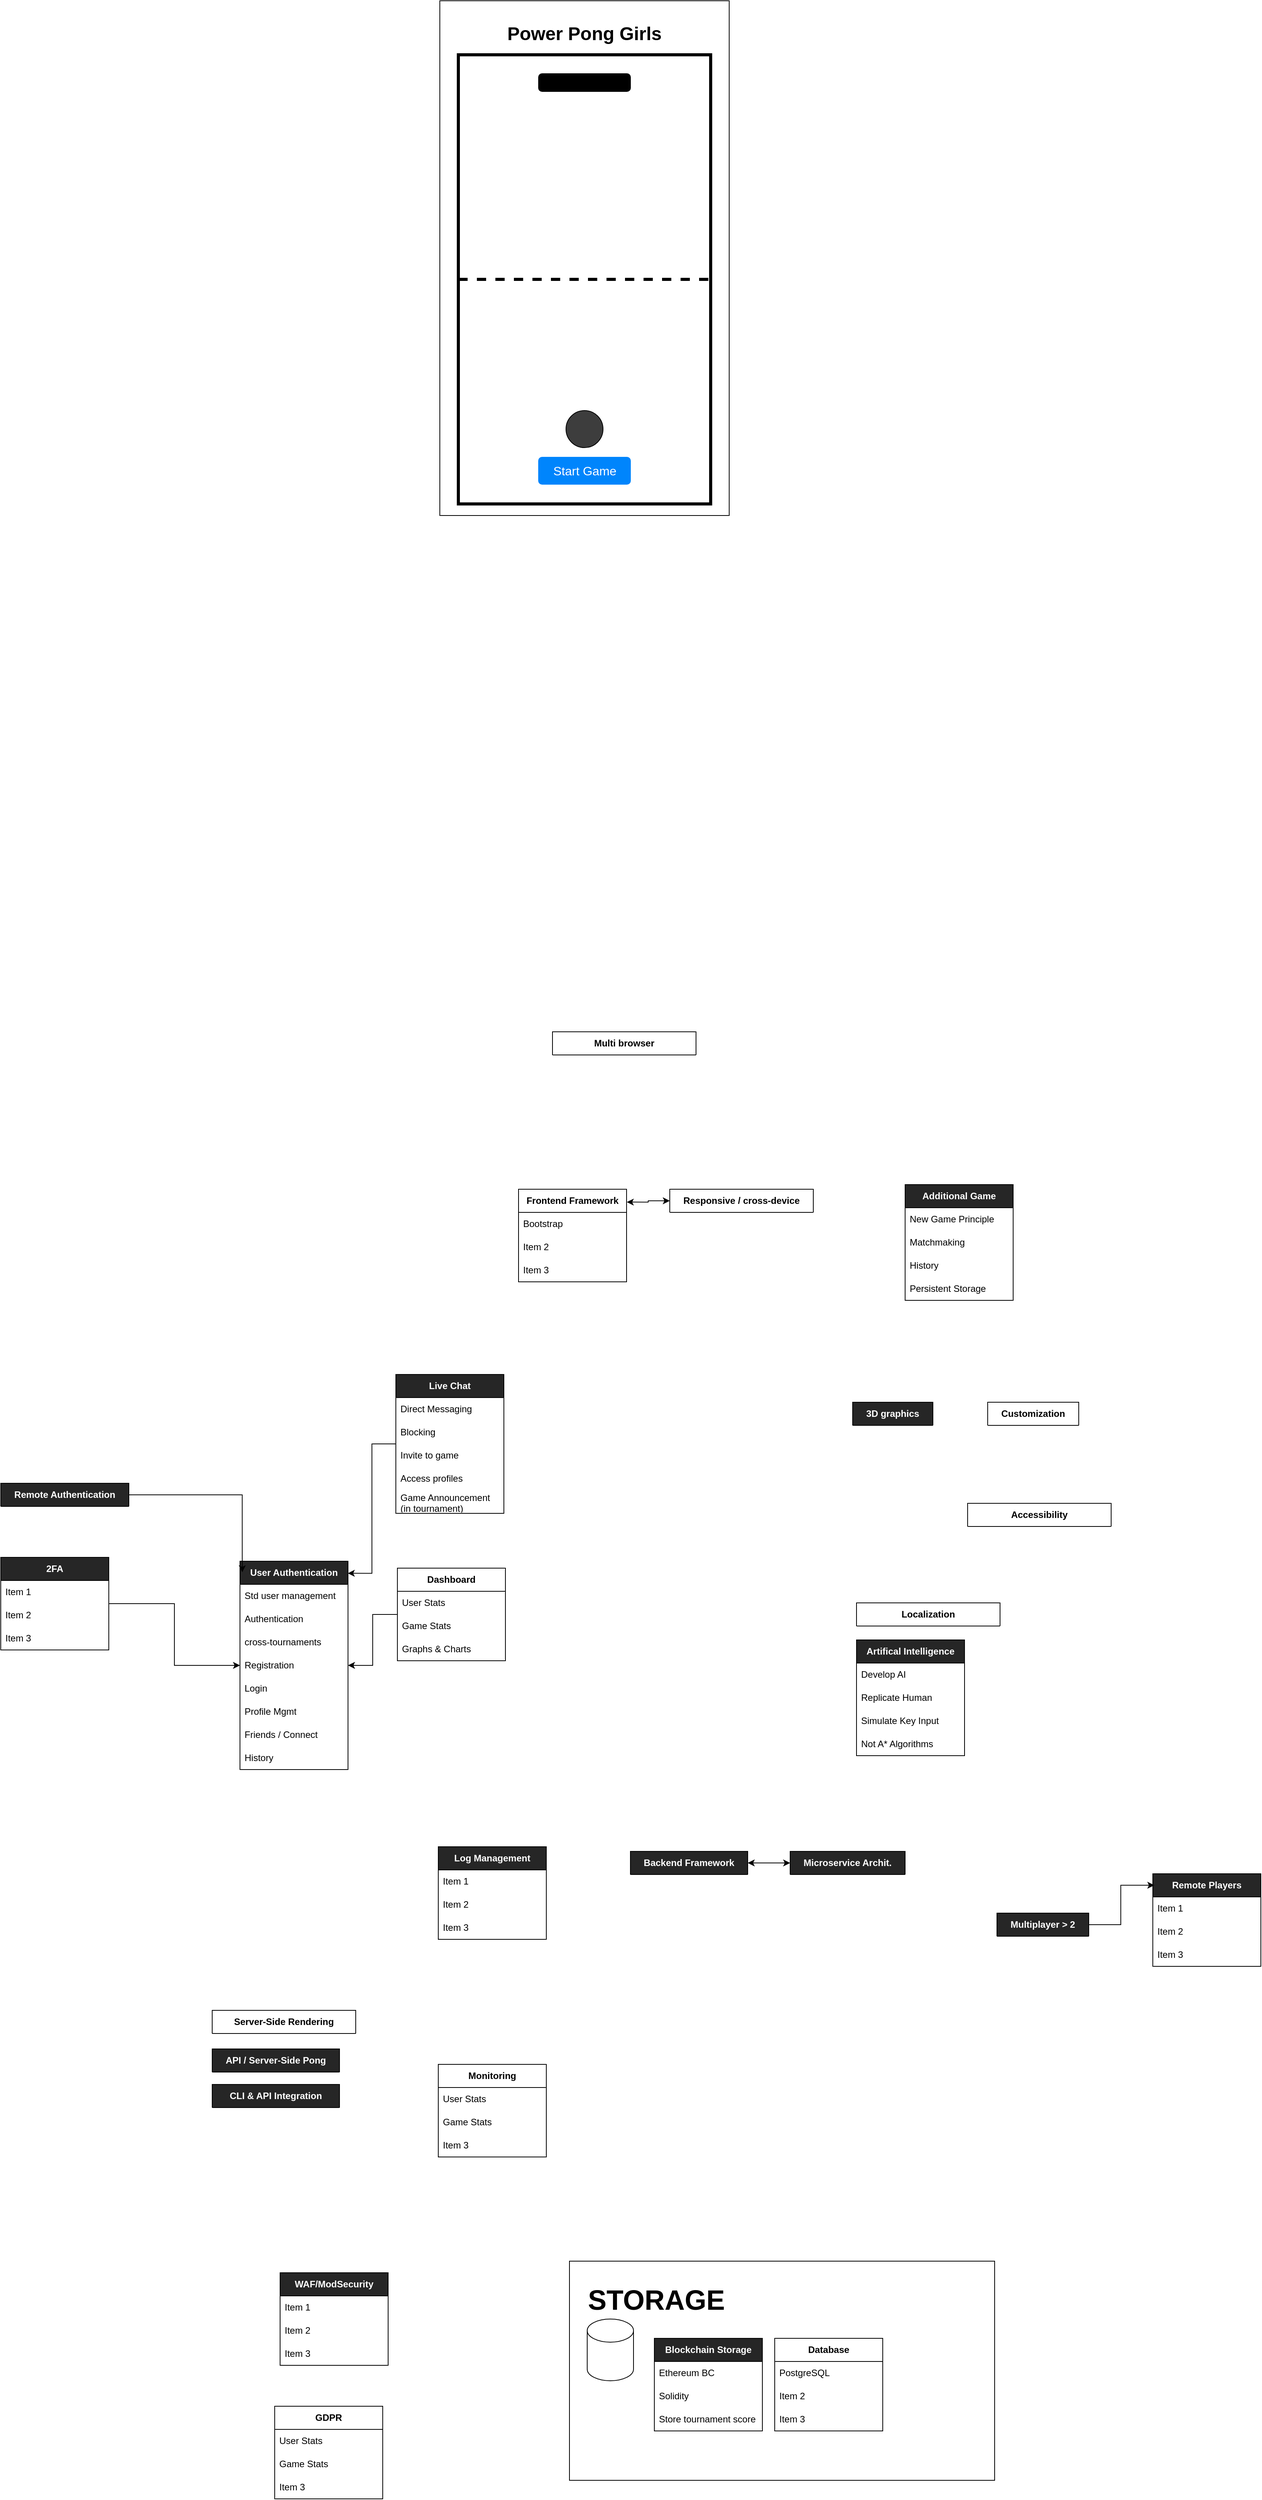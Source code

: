 <mxfile version="24.4.7" type="github">
  <diagram name="Seite-1" id="zLVV_eKc7MSiDJDmLtzi">
    <mxGraphModel dx="1369" dy="1212" grid="0" gridSize="10" guides="1" tooltips="1" connect="1" arrows="1" fold="1" page="1" pageScale="1" pageWidth="100000000" pageHeight="100000000" math="0" shadow="0">
      <root>
        <mxCell id="0" />
        <mxCell id="1" parent="0" />
        <mxCell id="zLm2Q9h4xRQoBPKhVe6s-1" value="STORAGE" style="rounded=0;whiteSpace=wrap;html=1;align=left;fontStyle=1;fontSize=36;verticalAlign=top;spacing=24;" parent="1" vertex="1">
          <mxGeometry x="30038" y="21803" width="551" height="284" as="geometry" />
        </mxCell>
        <mxCell id="_RebnMUbpeD7XwFzTjEb-13" value="" style="group" parent="1" vertex="1" connectable="0">
          <mxGeometry x="29870" y="18874" width="375" height="667" as="geometry" />
        </mxCell>
        <mxCell id="_RebnMUbpeD7XwFzTjEb-12" value="" style="group" parent="_RebnMUbpeD7XwFzTjEb-13" vertex="1" connectable="0">
          <mxGeometry width="375" height="667" as="geometry" />
        </mxCell>
        <mxCell id="_RebnMUbpeD7XwFzTjEb-3" value="" style="rounded=0;whiteSpace=wrap;html=1;aspect=fixed;" parent="_RebnMUbpeD7XwFzTjEb-12" vertex="1">
          <mxGeometry width="375" height="667" as="geometry" />
        </mxCell>
        <mxCell id="_RebnMUbpeD7XwFzTjEb-5" value="&lt;h1 style=&quot;margin-top: 0px;&quot;&gt;Power Pong Girls&lt;/h1&gt;" style="text;html=1;whiteSpace=wrap;overflow=hidden;rounded=0;align=center;spacingTop=24;spacing=0;spacingLeft=24;spacingRight=24;spacingBottom=12;" parent="_RebnMUbpeD7XwFzTjEb-12" vertex="1">
          <mxGeometry width="375" height="70" as="geometry" />
        </mxCell>
        <mxCell id="_RebnMUbpeD7XwFzTjEb-11" value="" style="group" parent="_RebnMUbpeD7XwFzTjEb-13" vertex="1" connectable="0">
          <mxGeometry x="24" y="70" width="327" height="582" as="geometry" />
        </mxCell>
        <mxCell id="_RebnMUbpeD7XwFzTjEb-7" value="" style="rounded=0;whiteSpace=wrap;html=1;strokeWidth=4;glass=0;" parent="_RebnMUbpeD7XwFzTjEb-11" vertex="1">
          <mxGeometry width="327" height="582" as="geometry" />
        </mxCell>
        <mxCell id="_RebnMUbpeD7XwFzTjEb-4" value="Start Game" style="html=1;shadow=0;dashed=0;shape=mxgraph.bootstrap.rrect;rSize=5;strokeColor=none;strokeWidth=1;fillColor=#0085FC;fontColor=#FFFFFF;whiteSpace=wrap;align=center;verticalAlign=middle;spacingLeft=0;fontStyle=0;fontSize=16;spacing=5;" parent="_RebnMUbpeD7XwFzTjEb-11" vertex="1">
          <mxGeometry x="103.5" y="521" width="120" height="36" as="geometry" />
        </mxCell>
        <mxCell id="_RebnMUbpeD7XwFzTjEb-8" value="" style="html=1;shadow=0;dashed=0;shape=mxgraph.bootstrap.rrect;rSize=5;strokeColor=none;strokeWidth=1;fillColor=#000000;fontColor=#FFFFFF;whiteSpace=wrap;align=center;verticalAlign=middle;spacingLeft=0;fontStyle=0;fontSize=16;spacing=5;" parent="_RebnMUbpeD7XwFzTjEb-11" vertex="1">
          <mxGeometry x="103.5" y="24" width="120" height="24" as="geometry" />
        </mxCell>
        <mxCell id="_RebnMUbpeD7XwFzTjEb-9" value="" style="endArrow=none;dashed=1;html=1;rounded=1;exitX=0;exitY=0.5;exitDx=0;exitDy=0;entryX=1;entryY=0.5;entryDx=0;entryDy=0;strokeWidth=4;endSize=6;curved=0;" parent="_RebnMUbpeD7XwFzTjEb-11" source="_RebnMUbpeD7XwFzTjEb-7" target="_RebnMUbpeD7XwFzTjEb-7" edge="1">
          <mxGeometry width="50" height="50" relative="1" as="geometry">
            <mxPoint x="286" y="140" as="sourcePoint" />
            <mxPoint x="336" y="90" as="targetPoint" />
          </mxGeometry>
        </mxCell>
        <mxCell id="_RebnMUbpeD7XwFzTjEb-10" value="" style="ellipse;whiteSpace=wrap;html=1;aspect=fixed;fillColor=#3D3D3D;" parent="_RebnMUbpeD7XwFzTjEb-11" vertex="1">
          <mxGeometry x="139.5" y="461" width="48" height="48" as="geometry" />
        </mxCell>
        <mxCell id="_RebnMUbpeD7XwFzTjEb-157" style="edgeStyle=orthogonalEdgeStyle;rounded=0;orthogonalLoop=1;jettySize=auto;html=1;startArrow=classic;startFill=1;" parent="1" source="_RebnMUbpeD7XwFzTjEb-14" target="_RebnMUbpeD7XwFzTjEb-87" edge="1">
          <mxGeometry relative="1" as="geometry" />
        </mxCell>
        <mxCell id="_RebnMUbpeD7XwFzTjEb-14" value="&lt;b&gt;&lt;font color=&quot;#ffffff&quot;&gt;Backend Framework&lt;/font&gt;&lt;/b&gt;" style="swimlane;fontStyle=0;childLayout=stackLayout;horizontal=1;startSize=30;horizontalStack=0;resizeParent=1;resizeParentMax=0;resizeLast=0;collapsible=1;marginBottom=0;whiteSpace=wrap;html=1;fillColor=#262626;" parent="1" vertex="1" collapsed="1">
          <mxGeometry x="30117" y="21272" width="152" height="30" as="geometry">
            <mxRectangle x="30117" y="21272" width="140" height="120" as="alternateBounds" />
          </mxGeometry>
        </mxCell>
        <mxCell id="_RebnMUbpeD7XwFzTjEb-15" value="Django" style="text;strokeColor=none;fillColor=none;align=left;verticalAlign=middle;spacingLeft=4;spacingRight=4;overflow=hidden;points=[[0,0.5],[1,0.5]];portConstraint=eastwest;rotatable=0;whiteSpace=wrap;html=1;" parent="_RebnMUbpeD7XwFzTjEb-14" vertex="1">
          <mxGeometry y="30" width="140" height="30" as="geometry" />
        </mxCell>
        <mxCell id="_RebnMUbpeD7XwFzTjEb-16" value="Item 2" style="text;strokeColor=none;fillColor=none;align=left;verticalAlign=middle;spacingLeft=4;spacingRight=4;overflow=hidden;points=[[0,0.5],[1,0.5]];portConstraint=eastwest;rotatable=0;whiteSpace=wrap;html=1;" parent="_RebnMUbpeD7XwFzTjEb-14" vertex="1">
          <mxGeometry y="60" width="140" height="30" as="geometry" />
        </mxCell>
        <mxCell id="_RebnMUbpeD7XwFzTjEb-17" value="Item 3" style="text;strokeColor=none;fillColor=none;align=left;verticalAlign=middle;spacingLeft=4;spacingRight=4;overflow=hidden;points=[[0,0.5],[1,0.5]];portConstraint=eastwest;rotatable=0;whiteSpace=wrap;html=1;" parent="_RebnMUbpeD7XwFzTjEb-14" vertex="1">
          <mxGeometry y="90" width="140" height="30" as="geometry" />
        </mxCell>
        <mxCell id="_RebnMUbpeD7XwFzTjEb-18" value="&lt;b&gt;Frontend Framework&lt;/b&gt;" style="swimlane;fontStyle=0;childLayout=stackLayout;horizontal=1;startSize=30;horizontalStack=0;resizeParent=1;resizeParentMax=0;resizeLast=0;collapsible=1;marginBottom=0;whiteSpace=wrap;html=1;" parent="1" vertex="1">
          <mxGeometry x="29972" y="20414" width="140" height="120" as="geometry" />
        </mxCell>
        <mxCell id="_RebnMUbpeD7XwFzTjEb-19" value="Bootstrap" style="text;strokeColor=none;fillColor=none;align=left;verticalAlign=middle;spacingLeft=4;spacingRight=4;overflow=hidden;points=[[0,0.5],[1,0.5]];portConstraint=eastwest;rotatable=0;whiteSpace=wrap;html=1;" parent="_RebnMUbpeD7XwFzTjEb-18" vertex="1">
          <mxGeometry y="30" width="140" height="30" as="geometry" />
        </mxCell>
        <mxCell id="_RebnMUbpeD7XwFzTjEb-20" value="Item 2" style="text;strokeColor=none;fillColor=none;align=left;verticalAlign=middle;spacingLeft=4;spacingRight=4;overflow=hidden;points=[[0,0.5],[1,0.5]];portConstraint=eastwest;rotatable=0;whiteSpace=wrap;html=1;" parent="_RebnMUbpeD7XwFzTjEb-18" vertex="1">
          <mxGeometry y="60" width="140" height="30" as="geometry" />
        </mxCell>
        <mxCell id="_RebnMUbpeD7XwFzTjEb-21" value="Item 3" style="text;strokeColor=none;fillColor=none;align=left;verticalAlign=middle;spacingLeft=4;spacingRight=4;overflow=hidden;points=[[0,0.5],[1,0.5]];portConstraint=eastwest;rotatable=0;whiteSpace=wrap;html=1;" parent="_RebnMUbpeD7XwFzTjEb-18" vertex="1">
          <mxGeometry y="90" width="140" height="30" as="geometry" />
        </mxCell>
        <mxCell id="_RebnMUbpeD7XwFzTjEb-22" value="&lt;b&gt;Database&lt;/b&gt;" style="swimlane;fontStyle=0;childLayout=stackLayout;horizontal=1;startSize=30;horizontalStack=0;resizeParent=1;resizeParentMax=0;resizeLast=0;collapsible=1;marginBottom=0;whiteSpace=wrap;html=1;" parent="1" vertex="1">
          <mxGeometry x="30304" y="21903" width="140" height="120" as="geometry" />
        </mxCell>
        <mxCell id="_RebnMUbpeD7XwFzTjEb-23" value="PostgreSQL" style="text;strokeColor=none;fillColor=none;align=left;verticalAlign=middle;spacingLeft=4;spacingRight=4;overflow=hidden;points=[[0,0.5],[1,0.5]];portConstraint=eastwest;rotatable=0;whiteSpace=wrap;html=1;" parent="_RebnMUbpeD7XwFzTjEb-22" vertex="1">
          <mxGeometry y="30" width="140" height="30" as="geometry" />
        </mxCell>
        <mxCell id="_RebnMUbpeD7XwFzTjEb-24" value="Item 2" style="text;strokeColor=none;fillColor=none;align=left;verticalAlign=middle;spacingLeft=4;spacingRight=4;overflow=hidden;points=[[0,0.5],[1,0.5]];portConstraint=eastwest;rotatable=0;whiteSpace=wrap;html=1;" parent="_RebnMUbpeD7XwFzTjEb-22" vertex="1">
          <mxGeometry y="60" width="140" height="30" as="geometry" />
        </mxCell>
        <mxCell id="_RebnMUbpeD7XwFzTjEb-25" value="Item 3" style="text;strokeColor=none;fillColor=none;align=left;verticalAlign=middle;spacingLeft=4;spacingRight=4;overflow=hidden;points=[[0,0.5],[1,0.5]];portConstraint=eastwest;rotatable=0;whiteSpace=wrap;html=1;" parent="_RebnMUbpeD7XwFzTjEb-22" vertex="1">
          <mxGeometry y="90" width="140" height="30" as="geometry" />
        </mxCell>
        <mxCell id="_RebnMUbpeD7XwFzTjEb-27" value="&lt;b&gt;&lt;font color=&quot;#ffffff&quot;&gt;Blockchain Storage&lt;/font&gt;&lt;/b&gt;" style="swimlane;fontStyle=0;childLayout=stackLayout;horizontal=1;startSize=30;horizontalStack=0;resizeParent=1;resizeParentMax=0;resizeLast=0;collapsible=1;marginBottom=0;whiteSpace=wrap;html=1;fillColor=#262626;" parent="1" vertex="1">
          <mxGeometry x="30148" y="21903" width="140" height="120" as="geometry" />
        </mxCell>
        <mxCell id="_RebnMUbpeD7XwFzTjEb-28" value="Ethereum BC" style="text;strokeColor=none;fillColor=none;align=left;verticalAlign=middle;spacingLeft=4;spacingRight=4;overflow=hidden;points=[[0,0.5],[1,0.5]];portConstraint=eastwest;rotatable=0;whiteSpace=wrap;html=1;" parent="_RebnMUbpeD7XwFzTjEb-27" vertex="1">
          <mxGeometry y="30" width="140" height="30" as="geometry" />
        </mxCell>
        <mxCell id="_RebnMUbpeD7XwFzTjEb-29" value="Solidity" style="text;strokeColor=none;fillColor=none;align=left;verticalAlign=middle;spacingLeft=4;spacingRight=4;overflow=hidden;points=[[0,0.5],[1,0.5]];portConstraint=eastwest;rotatable=0;whiteSpace=wrap;html=1;" parent="_RebnMUbpeD7XwFzTjEb-27" vertex="1">
          <mxGeometry y="60" width="140" height="30" as="geometry" />
        </mxCell>
        <mxCell id="_RebnMUbpeD7XwFzTjEb-30" value="Store tournament score" style="text;strokeColor=none;fillColor=none;align=left;verticalAlign=middle;spacingLeft=4;spacingRight=4;overflow=hidden;points=[[0,0.5],[1,0.5]];portConstraint=eastwest;rotatable=0;whiteSpace=wrap;html=1;" parent="_RebnMUbpeD7XwFzTjEb-27" vertex="1">
          <mxGeometry y="90" width="140" height="30" as="geometry" />
        </mxCell>
        <mxCell id="_RebnMUbpeD7XwFzTjEb-31" value="&lt;font color=&quot;#ffffff&quot;&gt;&lt;b&gt;User Authentication&lt;/b&gt;&lt;/font&gt;" style="swimlane;fontStyle=0;childLayout=stackLayout;horizontal=1;startSize=30;horizontalStack=0;resizeParent=1;resizeParentMax=0;resizeLast=0;collapsible=1;marginBottom=0;whiteSpace=wrap;html=1;fillColor=#262626;" parent="1" vertex="1">
          <mxGeometry x="29611" y="20896" width="140" height="270" as="geometry" />
        </mxCell>
        <mxCell id="_RebnMUbpeD7XwFzTjEb-32" value="Std user management" style="text;strokeColor=none;fillColor=none;align=left;verticalAlign=middle;spacingLeft=4;spacingRight=4;overflow=hidden;points=[[0,0.5],[1,0.5]];portConstraint=eastwest;rotatable=0;whiteSpace=wrap;html=1;" parent="_RebnMUbpeD7XwFzTjEb-31" vertex="1">
          <mxGeometry y="30" width="140" height="30" as="geometry" />
        </mxCell>
        <mxCell id="_RebnMUbpeD7XwFzTjEb-33" value="Authentication" style="text;strokeColor=none;fillColor=none;align=left;verticalAlign=middle;spacingLeft=4;spacingRight=4;overflow=hidden;points=[[0,0.5],[1,0.5]];portConstraint=eastwest;rotatable=0;whiteSpace=wrap;html=1;" parent="_RebnMUbpeD7XwFzTjEb-31" vertex="1">
          <mxGeometry y="60" width="140" height="30" as="geometry" />
        </mxCell>
        <mxCell id="_RebnMUbpeD7XwFzTjEb-34" value="cross-tournaments" style="text;strokeColor=none;fillColor=none;align=left;verticalAlign=middle;spacingLeft=4;spacingRight=4;overflow=hidden;points=[[0,0.5],[1,0.5]];portConstraint=eastwest;rotatable=0;whiteSpace=wrap;html=1;" parent="_RebnMUbpeD7XwFzTjEb-31" vertex="1">
          <mxGeometry y="90" width="140" height="30" as="geometry" />
        </mxCell>
        <mxCell id="_RebnMUbpeD7XwFzTjEb-143" value="Registration" style="text;strokeColor=none;fillColor=none;align=left;verticalAlign=middle;spacingLeft=4;spacingRight=4;overflow=hidden;points=[[0,0.5],[1,0.5]];portConstraint=eastwest;rotatable=0;whiteSpace=wrap;html=1;" parent="_RebnMUbpeD7XwFzTjEb-31" vertex="1">
          <mxGeometry y="120" width="140" height="30" as="geometry" />
        </mxCell>
        <mxCell id="_RebnMUbpeD7XwFzTjEb-144" value="Login" style="text;strokeColor=none;fillColor=none;align=left;verticalAlign=middle;spacingLeft=4;spacingRight=4;overflow=hidden;points=[[0,0.5],[1,0.5]];portConstraint=eastwest;rotatable=0;whiteSpace=wrap;html=1;" parent="_RebnMUbpeD7XwFzTjEb-31" vertex="1">
          <mxGeometry y="150" width="140" height="30" as="geometry" />
        </mxCell>
        <mxCell id="_RebnMUbpeD7XwFzTjEb-145" value="Profile Mgmt" style="text;strokeColor=none;fillColor=none;align=left;verticalAlign=middle;spacingLeft=4;spacingRight=4;overflow=hidden;points=[[0,0.5],[1,0.5]];portConstraint=eastwest;rotatable=0;whiteSpace=wrap;html=1;" parent="_RebnMUbpeD7XwFzTjEb-31" vertex="1">
          <mxGeometry y="180" width="140" height="30" as="geometry" />
        </mxCell>
        <mxCell id="_RebnMUbpeD7XwFzTjEb-146" value="Friends / Connect" style="text;strokeColor=none;fillColor=none;align=left;verticalAlign=middle;spacingLeft=4;spacingRight=4;overflow=hidden;points=[[0,0.5],[1,0.5]];portConstraint=eastwest;rotatable=0;whiteSpace=wrap;html=1;" parent="_RebnMUbpeD7XwFzTjEb-31" vertex="1">
          <mxGeometry y="210" width="140" height="30" as="geometry" />
        </mxCell>
        <mxCell id="_RebnMUbpeD7XwFzTjEb-147" value="History" style="text;strokeColor=none;fillColor=none;align=left;verticalAlign=middle;spacingLeft=4;spacingRight=4;overflow=hidden;points=[[0,0.5],[1,0.5]];portConstraint=eastwest;rotatable=0;whiteSpace=wrap;html=1;" parent="_RebnMUbpeD7XwFzTjEb-31" vertex="1">
          <mxGeometry y="240" width="140" height="30" as="geometry" />
        </mxCell>
        <mxCell id="_RebnMUbpeD7XwFzTjEb-35" value="&lt;font color=&quot;#ffffff&quot;&gt;&lt;b&gt;Remote Authentication&lt;/b&gt;&lt;/font&gt;" style="swimlane;fontStyle=0;childLayout=stackLayout;horizontal=1;startSize=30;horizontalStack=0;resizeParent=1;resizeParentMax=0;resizeLast=0;collapsible=1;marginBottom=0;whiteSpace=wrap;html=1;fillColor=#262626;" parent="1" vertex="1" collapsed="1">
          <mxGeometry x="29301" y="20795" width="166" height="30" as="geometry">
            <mxRectangle x="29869" y="21034" width="140" height="60" as="alternateBounds" />
          </mxGeometry>
        </mxCell>
        <mxCell id="_RebnMUbpeD7XwFzTjEb-36" value="OAuth with 42" style="text;strokeColor=none;fillColor=none;align=left;verticalAlign=middle;spacingLeft=4;spacingRight=4;overflow=hidden;points=[[0,0.5],[1,0.5]];portConstraint=eastwest;rotatable=0;whiteSpace=wrap;html=1;" parent="_RebnMUbpeD7XwFzTjEb-35" vertex="1">
          <mxGeometry y="30" width="140" height="30" as="geometry" />
        </mxCell>
        <mxCell id="_RebnMUbpeD7XwFzTjEb-39" value="&lt;b&gt;&lt;font color=&quot;#ffffff&quot;&gt;Remote Players&lt;/font&gt;&lt;/b&gt;" style="swimlane;fontStyle=0;childLayout=stackLayout;horizontal=1;startSize=30;horizontalStack=0;resizeParent=1;resizeParentMax=0;resizeLast=0;collapsible=1;marginBottom=0;whiteSpace=wrap;html=1;fillColor=#262626;" parent="1" vertex="1">
          <mxGeometry x="30794" y="21301" width="140" height="120" as="geometry">
            <mxRectangle x="30794" y="21301" width="125" height="30" as="alternateBounds" />
          </mxGeometry>
        </mxCell>
        <mxCell id="_RebnMUbpeD7XwFzTjEb-40" value="Item 1" style="text;strokeColor=none;fillColor=none;align=left;verticalAlign=middle;spacingLeft=4;spacingRight=4;overflow=hidden;points=[[0,0.5],[1,0.5]];portConstraint=eastwest;rotatable=0;whiteSpace=wrap;html=1;" parent="_RebnMUbpeD7XwFzTjEb-39" vertex="1">
          <mxGeometry y="30" width="140" height="30" as="geometry" />
        </mxCell>
        <mxCell id="_RebnMUbpeD7XwFzTjEb-41" value="Item 2" style="text;strokeColor=none;fillColor=none;align=left;verticalAlign=middle;spacingLeft=4;spacingRight=4;overflow=hidden;points=[[0,0.5],[1,0.5]];portConstraint=eastwest;rotatable=0;whiteSpace=wrap;html=1;" parent="_RebnMUbpeD7XwFzTjEb-39" vertex="1">
          <mxGeometry y="60" width="140" height="30" as="geometry" />
        </mxCell>
        <mxCell id="_RebnMUbpeD7XwFzTjEb-42" value="Item 3" style="text;strokeColor=none;fillColor=none;align=left;verticalAlign=middle;spacingLeft=4;spacingRight=4;overflow=hidden;points=[[0,0.5],[1,0.5]];portConstraint=eastwest;rotatable=0;whiteSpace=wrap;html=1;" parent="_RebnMUbpeD7XwFzTjEb-39" vertex="1">
          <mxGeometry y="90" width="140" height="30" as="geometry" />
        </mxCell>
        <mxCell id="_RebnMUbpeD7XwFzTjEb-43" value="&lt;b&gt;&lt;font color=&quot;#ffffff&quot;&gt;Multiplayer &amp;gt; 2&lt;/font&gt;&lt;/b&gt;" style="swimlane;fontStyle=0;childLayout=stackLayout;horizontal=1;startSize=30;horizontalStack=0;resizeParent=1;resizeParentMax=0;resizeLast=0;collapsible=1;marginBottom=0;whiteSpace=wrap;html=1;fillColor=#262626;" parent="1" vertex="1" collapsed="1">
          <mxGeometry x="30592" y="21352" width="119" height="30" as="geometry">
            <mxRectangle x="30592" y="21352" width="140" height="120" as="alternateBounds" />
          </mxGeometry>
        </mxCell>
        <mxCell id="_RebnMUbpeD7XwFzTjEb-44" value="Item 1" style="text;strokeColor=none;fillColor=none;align=left;verticalAlign=middle;spacingLeft=4;spacingRight=4;overflow=hidden;points=[[0,0.5],[1,0.5]];portConstraint=eastwest;rotatable=0;whiteSpace=wrap;html=1;" parent="_RebnMUbpeD7XwFzTjEb-43" vertex="1">
          <mxGeometry y="30" width="140" height="30" as="geometry" />
        </mxCell>
        <mxCell id="_RebnMUbpeD7XwFzTjEb-45" value="Item 2" style="text;strokeColor=none;fillColor=none;align=left;verticalAlign=middle;spacingLeft=4;spacingRight=4;overflow=hidden;points=[[0,0.5],[1,0.5]];portConstraint=eastwest;rotatable=0;whiteSpace=wrap;html=1;" parent="_RebnMUbpeD7XwFzTjEb-43" vertex="1">
          <mxGeometry y="60" width="140" height="30" as="geometry" />
        </mxCell>
        <mxCell id="_RebnMUbpeD7XwFzTjEb-46" value="Item 3" style="text;strokeColor=none;fillColor=none;align=left;verticalAlign=middle;spacingLeft=4;spacingRight=4;overflow=hidden;points=[[0,0.5],[1,0.5]];portConstraint=eastwest;rotatable=0;whiteSpace=wrap;html=1;" parent="_RebnMUbpeD7XwFzTjEb-43" vertex="1">
          <mxGeometry y="90" width="140" height="30" as="geometry" />
        </mxCell>
        <mxCell id="_RebnMUbpeD7XwFzTjEb-47" value="&lt;font color=&quot;#ffffff&quot;&gt;&lt;b&gt;Additional Game&lt;/b&gt;&lt;/font&gt;" style="swimlane;fontStyle=0;childLayout=stackLayout;horizontal=1;startSize=30;horizontalStack=0;resizeParent=1;resizeParentMax=0;resizeLast=0;collapsible=1;marginBottom=0;whiteSpace=wrap;html=1;fillColor=#262626;" parent="1" vertex="1">
          <mxGeometry x="30473" y="20408" width="140" height="150" as="geometry" />
        </mxCell>
        <mxCell id="_RebnMUbpeD7XwFzTjEb-48" value="New Game Principle" style="text;strokeColor=none;fillColor=none;align=left;verticalAlign=middle;spacingLeft=4;spacingRight=4;overflow=hidden;points=[[0,0.5],[1,0.5]];portConstraint=eastwest;rotatable=0;whiteSpace=wrap;html=1;" parent="_RebnMUbpeD7XwFzTjEb-47" vertex="1">
          <mxGeometry y="30" width="140" height="30" as="geometry" />
        </mxCell>
        <mxCell id="_RebnMUbpeD7XwFzTjEb-49" value="Matchmaking" style="text;strokeColor=none;fillColor=none;align=left;verticalAlign=middle;spacingLeft=4;spacingRight=4;overflow=hidden;points=[[0,0.5],[1,0.5]];portConstraint=eastwest;rotatable=0;whiteSpace=wrap;html=1;" parent="_RebnMUbpeD7XwFzTjEb-47" vertex="1">
          <mxGeometry y="60" width="140" height="30" as="geometry" />
        </mxCell>
        <mxCell id="_RebnMUbpeD7XwFzTjEb-50" value="History" style="text;strokeColor=none;fillColor=none;align=left;verticalAlign=middle;spacingLeft=4;spacingRight=4;overflow=hidden;points=[[0,0.5],[1,0.5]];portConstraint=eastwest;rotatable=0;whiteSpace=wrap;html=1;" parent="_RebnMUbpeD7XwFzTjEb-47" vertex="1">
          <mxGeometry y="90" width="140" height="30" as="geometry" />
        </mxCell>
        <mxCell id="_RebnMUbpeD7XwFzTjEb-152" value="Persistent Storage" style="text;strokeColor=none;fillColor=none;align=left;verticalAlign=middle;spacingLeft=4;spacingRight=4;overflow=hidden;points=[[0,0.5],[1,0.5]];portConstraint=eastwest;rotatable=0;whiteSpace=wrap;html=1;" parent="_RebnMUbpeD7XwFzTjEb-47" vertex="1">
          <mxGeometry y="120" width="140" height="30" as="geometry" />
        </mxCell>
        <mxCell id="_RebnMUbpeD7XwFzTjEb-51" value="&lt;b&gt;Customization&lt;/b&gt;" style="swimlane;fontStyle=0;childLayout=stackLayout;horizontal=1;startSize=30;horizontalStack=0;resizeParent=1;resizeParentMax=0;resizeLast=0;collapsible=1;marginBottom=0;whiteSpace=wrap;html=1;" parent="1" vertex="1" collapsed="1">
          <mxGeometry x="30580" y="20690" width="118" height="30" as="geometry">
            <mxRectangle x="30405" y="20743" width="140" height="150" as="alternateBounds" />
          </mxGeometry>
        </mxCell>
        <mxCell id="_RebnMUbpeD7XwFzTjEb-52" value="User can choose" style="text;strokeColor=none;fillColor=none;align=left;verticalAlign=middle;spacingLeft=4;spacingRight=4;overflow=hidden;points=[[0,0.5],[1,0.5]];portConstraint=eastwest;rotatable=0;whiteSpace=wrap;html=1;" parent="_RebnMUbpeD7XwFzTjEb-51" vertex="1">
          <mxGeometry y="30" width="140" height="30" as="geometry" />
        </mxCell>
        <mxCell id="_RebnMUbpeD7XwFzTjEb-53" value="Themes / Features" style="text;strokeColor=none;fillColor=none;align=left;verticalAlign=middle;spacingLeft=4;spacingRight=4;overflow=hidden;points=[[0,0.5],[1,0.5]];portConstraint=eastwest;rotatable=0;whiteSpace=wrap;html=1;" parent="_RebnMUbpeD7XwFzTjEb-51" vertex="1">
          <mxGeometry y="60" width="140" height="30" as="geometry" />
        </mxCell>
        <mxCell id="_RebnMUbpeD7XwFzTjEb-54" value="Applicipal on all games" style="text;strokeColor=none;fillColor=none;align=left;verticalAlign=middle;spacingLeft=4;spacingRight=4;overflow=hidden;points=[[0,0.5],[1,0.5]];portConstraint=eastwest;rotatable=0;whiteSpace=wrap;html=1;" parent="_RebnMUbpeD7XwFzTjEb-51" vertex="1">
          <mxGeometry y="90" width="140" height="30" as="geometry" />
        </mxCell>
        <mxCell id="_RebnMUbpeD7XwFzTjEb-153" value="Introduce Menu / Settings" style="text;strokeColor=none;fillColor=none;align=left;verticalAlign=middle;spacingLeft=4;spacingRight=4;overflow=hidden;points=[[0,0.5],[1,0.5]];portConstraint=eastwest;rotatable=0;whiteSpace=wrap;html=1;" parent="_RebnMUbpeD7XwFzTjEb-51" vertex="1">
          <mxGeometry y="120" width="140" height="30" as="geometry" />
        </mxCell>
        <mxCell id="_RebnMUbpeD7XwFzTjEb-55" value="&lt;b&gt;&lt;font color=&quot;#ffffff&quot;&gt;Live Chat&lt;/font&gt;&lt;/b&gt;" style="swimlane;fontStyle=0;childLayout=stackLayout;horizontal=1;startSize=30;horizontalStack=0;resizeParent=1;resizeParentMax=0;resizeLast=0;collapsible=1;marginBottom=0;whiteSpace=wrap;html=1;fillColor=#262626;" parent="1" vertex="1">
          <mxGeometry x="29813" y="20654" width="140" height="180" as="geometry">
            <mxRectangle x="29707" y="20795" width="89" height="30" as="alternateBounds" />
          </mxGeometry>
        </mxCell>
        <mxCell id="_RebnMUbpeD7XwFzTjEb-56" value="Direct Messaging" style="text;strokeColor=none;fillColor=none;align=left;verticalAlign=middle;spacingLeft=4;spacingRight=4;overflow=hidden;points=[[0,0.5],[1,0.5]];portConstraint=eastwest;rotatable=0;whiteSpace=wrap;html=1;" parent="_RebnMUbpeD7XwFzTjEb-55" vertex="1">
          <mxGeometry y="30" width="140" height="30" as="geometry" />
        </mxCell>
        <mxCell id="_RebnMUbpeD7XwFzTjEb-57" value="Blocking" style="text;strokeColor=none;fillColor=none;align=left;verticalAlign=middle;spacingLeft=4;spacingRight=4;overflow=hidden;points=[[0,0.5],[1,0.5]];portConstraint=eastwest;rotatable=0;whiteSpace=wrap;html=1;" parent="_RebnMUbpeD7XwFzTjEb-55" vertex="1">
          <mxGeometry y="60" width="140" height="30" as="geometry" />
        </mxCell>
        <mxCell id="_RebnMUbpeD7XwFzTjEb-58" value="Invite to game" style="text;strokeColor=none;fillColor=none;align=left;verticalAlign=middle;spacingLeft=4;spacingRight=4;overflow=hidden;points=[[0,0.5],[1,0.5]];portConstraint=eastwest;rotatable=0;whiteSpace=wrap;html=1;" parent="_RebnMUbpeD7XwFzTjEb-55" vertex="1">
          <mxGeometry y="90" width="140" height="30" as="geometry" />
        </mxCell>
        <mxCell id="_RebnMUbpeD7XwFzTjEb-160" value="Access profiles" style="text;strokeColor=none;fillColor=none;align=left;verticalAlign=middle;spacingLeft=4;spacingRight=4;overflow=hidden;points=[[0,0.5],[1,0.5]];portConstraint=eastwest;rotatable=0;whiteSpace=wrap;html=1;" parent="_RebnMUbpeD7XwFzTjEb-55" vertex="1">
          <mxGeometry y="120" width="140" height="30" as="geometry" />
        </mxCell>
        <mxCell id="_RebnMUbpeD7XwFzTjEb-161" value="Game Announcement (in tournament)" style="text;strokeColor=none;fillColor=none;align=left;verticalAlign=middle;spacingLeft=4;spacingRight=4;overflow=hidden;points=[[0,0.5],[1,0.5]];portConstraint=eastwest;rotatable=0;whiteSpace=wrap;html=1;" parent="_RebnMUbpeD7XwFzTjEb-55" vertex="1">
          <mxGeometry y="150" width="140" height="30" as="geometry" />
        </mxCell>
        <mxCell id="_RebnMUbpeD7XwFzTjEb-59" value="&lt;b&gt;&lt;font color=&quot;#ffffff&quot;&gt;Artifical Intelligence&lt;/font&gt;&lt;/b&gt;" style="swimlane;fontStyle=0;childLayout=stackLayout;horizontal=1;startSize=30;horizontalStack=0;resizeParent=1;resizeParentMax=0;resizeLast=0;collapsible=1;marginBottom=0;whiteSpace=wrap;html=1;fillColor=#262626;" parent="1" vertex="1">
          <mxGeometry x="30410" y="20998" width="140" height="150" as="geometry" />
        </mxCell>
        <mxCell id="_RebnMUbpeD7XwFzTjEb-60" value="Develop AI" style="text;strokeColor=none;fillColor=none;align=left;verticalAlign=middle;spacingLeft=4;spacingRight=4;overflow=hidden;points=[[0,0.5],[1,0.5]];portConstraint=eastwest;rotatable=0;whiteSpace=wrap;html=1;" parent="_RebnMUbpeD7XwFzTjEb-59" vertex="1">
          <mxGeometry y="30" width="140" height="30" as="geometry" />
        </mxCell>
        <mxCell id="_RebnMUbpeD7XwFzTjEb-61" value="Replicate Human" style="text;strokeColor=none;fillColor=none;align=left;verticalAlign=middle;spacingLeft=4;spacingRight=4;overflow=hidden;points=[[0,0.5],[1,0.5]];portConstraint=eastwest;rotatable=0;whiteSpace=wrap;html=1;" parent="_RebnMUbpeD7XwFzTjEb-59" vertex="1">
          <mxGeometry y="60" width="140" height="30" as="geometry" />
        </mxCell>
        <mxCell id="_RebnMUbpeD7XwFzTjEb-62" value="Simulate Key Input" style="text;strokeColor=none;fillColor=none;align=left;verticalAlign=middle;spacingLeft=4;spacingRight=4;overflow=hidden;points=[[0,0.5],[1,0.5]];portConstraint=eastwest;rotatable=0;whiteSpace=wrap;html=1;" parent="_RebnMUbpeD7XwFzTjEb-59" vertex="1">
          <mxGeometry y="90" width="140" height="30" as="geometry" />
        </mxCell>
        <mxCell id="_RebnMUbpeD7XwFzTjEb-163" value="Not A* Algorithms" style="text;strokeColor=none;fillColor=none;align=left;verticalAlign=middle;spacingLeft=4;spacingRight=4;overflow=hidden;points=[[0,0.5],[1,0.5]];portConstraint=eastwest;rotatable=0;whiteSpace=wrap;html=1;" parent="_RebnMUbpeD7XwFzTjEb-59" vertex="1">
          <mxGeometry y="120" width="140" height="30" as="geometry" />
        </mxCell>
        <mxCell id="GSjYGcbKK9BM40WnQwez-4" style="edgeStyle=orthogonalEdgeStyle;rounded=0;orthogonalLoop=1;jettySize=auto;html=1;" edge="1" parent="1" source="_RebnMUbpeD7XwFzTjEb-63" target="_RebnMUbpeD7XwFzTjEb-31">
          <mxGeometry relative="1" as="geometry" />
        </mxCell>
        <mxCell id="_RebnMUbpeD7XwFzTjEb-63" value="&lt;b&gt;Dashboard&lt;/b&gt;" style="swimlane;fontStyle=0;childLayout=stackLayout;horizontal=1;startSize=30;horizontalStack=0;resizeParent=1;resizeParentMax=0;resizeLast=0;collapsible=1;marginBottom=0;whiteSpace=wrap;html=1;" parent="1" vertex="1">
          <mxGeometry x="29815" y="20905" width="140" height="120" as="geometry" />
        </mxCell>
        <mxCell id="_RebnMUbpeD7XwFzTjEb-64" value="User Stats" style="text;strokeColor=none;fillColor=none;align=left;verticalAlign=middle;spacingLeft=4;spacingRight=4;overflow=hidden;points=[[0,0.5],[1,0.5]];portConstraint=eastwest;rotatable=0;whiteSpace=wrap;html=1;" parent="_RebnMUbpeD7XwFzTjEb-63" vertex="1">
          <mxGeometry y="30" width="140" height="30" as="geometry" />
        </mxCell>
        <mxCell id="_RebnMUbpeD7XwFzTjEb-65" value="Game Stats" style="text;strokeColor=none;fillColor=none;align=left;verticalAlign=middle;spacingLeft=4;spacingRight=4;overflow=hidden;points=[[0,0.5],[1,0.5]];portConstraint=eastwest;rotatable=0;whiteSpace=wrap;html=1;" parent="_RebnMUbpeD7XwFzTjEb-63" vertex="1">
          <mxGeometry y="60" width="140" height="30" as="geometry" />
        </mxCell>
        <mxCell id="_RebnMUbpeD7XwFzTjEb-66" value="Graphs &amp;amp; Charts" style="text;strokeColor=none;fillColor=none;align=left;verticalAlign=middle;spacingLeft=4;spacingRight=4;overflow=hidden;points=[[0,0.5],[1,0.5]];portConstraint=eastwest;rotatable=0;whiteSpace=wrap;html=1;" parent="_RebnMUbpeD7XwFzTjEb-63" vertex="1">
          <mxGeometry y="90" width="140" height="30" as="geometry" />
        </mxCell>
        <mxCell id="_RebnMUbpeD7XwFzTjEb-67" value="&lt;b&gt;&lt;font color=&quot;#ffffff&quot;&gt;WAF/ModSecurity&lt;/font&gt;&lt;/b&gt;" style="swimlane;fontStyle=0;childLayout=stackLayout;horizontal=1;startSize=30;horizontalStack=0;resizeParent=1;resizeParentMax=0;resizeLast=0;collapsible=1;marginBottom=0;whiteSpace=wrap;html=1;fillColor=#262626;" parent="1" vertex="1">
          <mxGeometry x="29663" y="21818" width="140" height="120" as="geometry" />
        </mxCell>
        <mxCell id="_RebnMUbpeD7XwFzTjEb-68" value="Item 1" style="text;strokeColor=none;fillColor=none;align=left;verticalAlign=middle;spacingLeft=4;spacingRight=4;overflow=hidden;points=[[0,0.5],[1,0.5]];portConstraint=eastwest;rotatable=0;whiteSpace=wrap;html=1;" parent="_RebnMUbpeD7XwFzTjEb-67" vertex="1">
          <mxGeometry y="30" width="140" height="30" as="geometry" />
        </mxCell>
        <mxCell id="_RebnMUbpeD7XwFzTjEb-69" value="Item 2" style="text;strokeColor=none;fillColor=none;align=left;verticalAlign=middle;spacingLeft=4;spacingRight=4;overflow=hidden;points=[[0,0.5],[1,0.5]];portConstraint=eastwest;rotatable=0;whiteSpace=wrap;html=1;" parent="_RebnMUbpeD7XwFzTjEb-67" vertex="1">
          <mxGeometry y="60" width="140" height="30" as="geometry" />
        </mxCell>
        <mxCell id="_RebnMUbpeD7XwFzTjEb-70" value="Item 3" style="text;strokeColor=none;fillColor=none;align=left;verticalAlign=middle;spacingLeft=4;spacingRight=4;overflow=hidden;points=[[0,0.5],[1,0.5]];portConstraint=eastwest;rotatable=0;whiteSpace=wrap;html=1;" parent="_RebnMUbpeD7XwFzTjEb-67" vertex="1">
          <mxGeometry y="90" width="140" height="30" as="geometry" />
        </mxCell>
        <mxCell id="_RebnMUbpeD7XwFzTjEb-71" value="&lt;b&gt;GDPR&lt;/b&gt;" style="swimlane;fontStyle=0;childLayout=stackLayout;horizontal=1;startSize=30;horizontalStack=0;resizeParent=1;resizeParentMax=0;resizeLast=0;collapsible=1;marginBottom=0;whiteSpace=wrap;html=1;" parent="1" vertex="1">
          <mxGeometry x="29656" y="21991" width="140" height="120" as="geometry" />
        </mxCell>
        <mxCell id="_RebnMUbpeD7XwFzTjEb-72" value="User Stats" style="text;strokeColor=none;fillColor=none;align=left;verticalAlign=middle;spacingLeft=4;spacingRight=4;overflow=hidden;points=[[0,0.5],[1,0.5]];portConstraint=eastwest;rotatable=0;whiteSpace=wrap;html=1;" parent="_RebnMUbpeD7XwFzTjEb-71" vertex="1">
          <mxGeometry y="30" width="140" height="30" as="geometry" />
        </mxCell>
        <mxCell id="_RebnMUbpeD7XwFzTjEb-73" value="Game Stats" style="text;strokeColor=none;fillColor=none;align=left;verticalAlign=middle;spacingLeft=4;spacingRight=4;overflow=hidden;points=[[0,0.5],[1,0.5]];portConstraint=eastwest;rotatable=0;whiteSpace=wrap;html=1;" parent="_RebnMUbpeD7XwFzTjEb-71" vertex="1">
          <mxGeometry y="60" width="140" height="30" as="geometry" />
        </mxCell>
        <mxCell id="_RebnMUbpeD7XwFzTjEb-74" value="Item 3" style="text;strokeColor=none;fillColor=none;align=left;verticalAlign=middle;spacingLeft=4;spacingRight=4;overflow=hidden;points=[[0,0.5],[1,0.5]];portConstraint=eastwest;rotatable=0;whiteSpace=wrap;html=1;" parent="_RebnMUbpeD7XwFzTjEb-71" vertex="1">
          <mxGeometry y="90" width="140" height="30" as="geometry" />
        </mxCell>
        <mxCell id="GSjYGcbKK9BM40WnQwez-3" style="edgeStyle=orthogonalEdgeStyle;rounded=0;orthogonalLoop=1;jettySize=auto;html=1;" edge="1" parent="1" source="_RebnMUbpeD7XwFzTjEb-75" target="_RebnMUbpeD7XwFzTjEb-31">
          <mxGeometry relative="1" as="geometry" />
        </mxCell>
        <mxCell id="_RebnMUbpeD7XwFzTjEb-75" value="&lt;b&gt;&lt;font color=&quot;#ffffff&quot;&gt;2FA&lt;/font&gt;&lt;/b&gt;" style="swimlane;fontStyle=0;childLayout=stackLayout;horizontal=1;startSize=30;horizontalStack=0;resizeParent=1;resizeParentMax=0;resizeLast=0;collapsible=1;marginBottom=0;whiteSpace=wrap;html=1;fillColor=#262626;" parent="1" vertex="1">
          <mxGeometry x="29301" y="20891" width="140" height="120" as="geometry" />
        </mxCell>
        <mxCell id="_RebnMUbpeD7XwFzTjEb-76" value="Item 1" style="text;strokeColor=none;fillColor=none;align=left;verticalAlign=middle;spacingLeft=4;spacingRight=4;overflow=hidden;points=[[0,0.5],[1,0.5]];portConstraint=eastwest;rotatable=0;whiteSpace=wrap;html=1;" parent="_RebnMUbpeD7XwFzTjEb-75" vertex="1">
          <mxGeometry y="30" width="140" height="30" as="geometry" />
        </mxCell>
        <mxCell id="_RebnMUbpeD7XwFzTjEb-77" value="Item 2" style="text;strokeColor=none;fillColor=none;align=left;verticalAlign=middle;spacingLeft=4;spacingRight=4;overflow=hidden;points=[[0,0.5],[1,0.5]];portConstraint=eastwest;rotatable=0;whiteSpace=wrap;html=1;" parent="_RebnMUbpeD7XwFzTjEb-75" vertex="1">
          <mxGeometry y="60" width="140" height="30" as="geometry" />
        </mxCell>
        <mxCell id="_RebnMUbpeD7XwFzTjEb-78" value="Item 3" style="text;strokeColor=none;fillColor=none;align=left;verticalAlign=middle;spacingLeft=4;spacingRight=4;overflow=hidden;points=[[0,0.5],[1,0.5]];portConstraint=eastwest;rotatable=0;whiteSpace=wrap;html=1;" parent="_RebnMUbpeD7XwFzTjEb-75" vertex="1">
          <mxGeometry y="90" width="140" height="30" as="geometry" />
        </mxCell>
        <mxCell id="_RebnMUbpeD7XwFzTjEb-79" value="&lt;b&gt;&lt;font color=&quot;#ffffff&quot;&gt;Log Management&lt;/font&gt;&lt;/b&gt;" style="swimlane;fontStyle=0;childLayout=stackLayout;horizontal=1;startSize=30;horizontalStack=0;resizeParent=1;resizeParentMax=0;resizeLast=0;collapsible=1;marginBottom=0;whiteSpace=wrap;html=1;fillColor=#262626;" parent="1" vertex="1">
          <mxGeometry x="29868" y="21266" width="140" height="120" as="geometry" />
        </mxCell>
        <mxCell id="_RebnMUbpeD7XwFzTjEb-80" value="Item 1" style="text;strokeColor=none;fillColor=none;align=left;verticalAlign=middle;spacingLeft=4;spacingRight=4;overflow=hidden;points=[[0,0.5],[1,0.5]];portConstraint=eastwest;rotatable=0;whiteSpace=wrap;html=1;" parent="_RebnMUbpeD7XwFzTjEb-79" vertex="1">
          <mxGeometry y="30" width="140" height="30" as="geometry" />
        </mxCell>
        <mxCell id="_RebnMUbpeD7XwFzTjEb-81" value="Item 2" style="text;strokeColor=none;fillColor=none;align=left;verticalAlign=middle;spacingLeft=4;spacingRight=4;overflow=hidden;points=[[0,0.5],[1,0.5]];portConstraint=eastwest;rotatable=0;whiteSpace=wrap;html=1;" parent="_RebnMUbpeD7XwFzTjEb-79" vertex="1">
          <mxGeometry y="60" width="140" height="30" as="geometry" />
        </mxCell>
        <mxCell id="_RebnMUbpeD7XwFzTjEb-82" value="Item 3" style="text;strokeColor=none;fillColor=none;align=left;verticalAlign=middle;spacingLeft=4;spacingRight=4;overflow=hidden;points=[[0,0.5],[1,0.5]];portConstraint=eastwest;rotatable=0;whiteSpace=wrap;html=1;" parent="_RebnMUbpeD7XwFzTjEb-79" vertex="1">
          <mxGeometry y="90" width="140" height="30" as="geometry" />
        </mxCell>
        <mxCell id="_RebnMUbpeD7XwFzTjEb-83" value="&lt;b&gt;Monitoring&lt;/b&gt;" style="swimlane;fontStyle=0;childLayout=stackLayout;horizontal=1;startSize=30;horizontalStack=0;resizeParent=1;resizeParentMax=0;resizeLast=0;collapsible=1;marginBottom=0;whiteSpace=wrap;html=1;" parent="1" vertex="1">
          <mxGeometry x="29868" y="21548" width="140" height="120" as="geometry" />
        </mxCell>
        <mxCell id="_RebnMUbpeD7XwFzTjEb-84" value="User Stats" style="text;strokeColor=none;fillColor=none;align=left;verticalAlign=middle;spacingLeft=4;spacingRight=4;overflow=hidden;points=[[0,0.5],[1,0.5]];portConstraint=eastwest;rotatable=0;whiteSpace=wrap;html=1;" parent="_RebnMUbpeD7XwFzTjEb-83" vertex="1">
          <mxGeometry y="30" width="140" height="30" as="geometry" />
        </mxCell>
        <mxCell id="_RebnMUbpeD7XwFzTjEb-85" value="Game Stats" style="text;strokeColor=none;fillColor=none;align=left;verticalAlign=middle;spacingLeft=4;spacingRight=4;overflow=hidden;points=[[0,0.5],[1,0.5]];portConstraint=eastwest;rotatable=0;whiteSpace=wrap;html=1;" parent="_RebnMUbpeD7XwFzTjEb-83" vertex="1">
          <mxGeometry y="60" width="140" height="30" as="geometry" />
        </mxCell>
        <mxCell id="_RebnMUbpeD7XwFzTjEb-86" value="Item 3" style="text;strokeColor=none;fillColor=none;align=left;verticalAlign=middle;spacingLeft=4;spacingRight=4;overflow=hidden;points=[[0,0.5],[1,0.5]];portConstraint=eastwest;rotatable=0;whiteSpace=wrap;html=1;" parent="_RebnMUbpeD7XwFzTjEb-83" vertex="1">
          <mxGeometry y="90" width="140" height="30" as="geometry" />
        </mxCell>
        <mxCell id="_RebnMUbpeD7XwFzTjEb-87" value="&lt;b&gt;&lt;font color=&quot;#ffffff&quot;&gt;Microservice Archit.&lt;/font&gt;&lt;/b&gt;" style="swimlane;fontStyle=0;childLayout=stackLayout;horizontal=1;startSize=30;horizontalStack=0;resizeParent=1;resizeParentMax=0;resizeLast=0;collapsible=1;marginBottom=0;whiteSpace=wrap;html=1;fillColor=#262626;" parent="1" vertex="1" collapsed="1">
          <mxGeometry x="30324" y="21272" width="149" height="30" as="geometry">
            <mxRectangle x="30324" y="21272" width="140" height="120" as="alternateBounds" />
          </mxGeometry>
        </mxCell>
        <mxCell id="_RebnMUbpeD7XwFzTjEb-88" value="Item 1" style="text;strokeColor=none;fillColor=none;align=left;verticalAlign=middle;spacingLeft=4;spacingRight=4;overflow=hidden;points=[[0,0.5],[1,0.5]];portConstraint=eastwest;rotatable=0;whiteSpace=wrap;html=1;" parent="_RebnMUbpeD7XwFzTjEb-87" vertex="1">
          <mxGeometry y="30" width="140" height="30" as="geometry" />
        </mxCell>
        <mxCell id="_RebnMUbpeD7XwFzTjEb-89" value="Item 2" style="text;strokeColor=none;fillColor=none;align=left;verticalAlign=middle;spacingLeft=4;spacingRight=4;overflow=hidden;points=[[0,0.5],[1,0.5]];portConstraint=eastwest;rotatable=0;whiteSpace=wrap;html=1;" parent="_RebnMUbpeD7XwFzTjEb-87" vertex="1">
          <mxGeometry y="60" width="140" height="30" as="geometry" />
        </mxCell>
        <mxCell id="_RebnMUbpeD7XwFzTjEb-90" value="Item 3" style="text;strokeColor=none;fillColor=none;align=left;verticalAlign=middle;spacingLeft=4;spacingRight=4;overflow=hidden;points=[[0,0.5],[1,0.5]];portConstraint=eastwest;rotatable=0;whiteSpace=wrap;html=1;" parent="_RebnMUbpeD7XwFzTjEb-87" vertex="1">
          <mxGeometry y="90" width="140" height="30" as="geometry" />
        </mxCell>
        <mxCell id="_RebnMUbpeD7XwFzTjEb-91" value="&lt;b&gt;&lt;font color=&quot;#ffffff&quot;&gt;3D graphics&lt;/font&gt;&lt;/b&gt;" style="swimlane;fontStyle=0;childLayout=stackLayout;horizontal=1;startSize=30;horizontalStack=0;resizeParent=1;resizeParentMax=0;resizeLast=0;collapsible=1;marginBottom=0;whiteSpace=wrap;html=1;fillColor=#262626;" parent="1" vertex="1" collapsed="1">
          <mxGeometry x="30405" y="20690" width="104" height="30" as="geometry">
            <mxRectangle x="30552" y="21550" width="140" height="120" as="alternateBounds" />
          </mxGeometry>
        </mxCell>
        <mxCell id="_RebnMUbpeD7XwFzTjEb-92" value="Item 1" style="text;strokeColor=none;fillColor=none;align=left;verticalAlign=middle;spacingLeft=4;spacingRight=4;overflow=hidden;points=[[0,0.5],[1,0.5]];portConstraint=eastwest;rotatable=0;whiteSpace=wrap;html=1;" parent="_RebnMUbpeD7XwFzTjEb-91" vertex="1">
          <mxGeometry y="30" width="140" height="30" as="geometry" />
        </mxCell>
        <mxCell id="_RebnMUbpeD7XwFzTjEb-93" value="Item 2" style="text;strokeColor=none;fillColor=none;align=left;verticalAlign=middle;spacingLeft=4;spacingRight=4;overflow=hidden;points=[[0,0.5],[1,0.5]];portConstraint=eastwest;rotatable=0;whiteSpace=wrap;html=1;" parent="_RebnMUbpeD7XwFzTjEb-91" vertex="1">
          <mxGeometry y="60" width="140" height="30" as="geometry" />
        </mxCell>
        <mxCell id="_RebnMUbpeD7XwFzTjEb-94" value="Item 3" style="text;strokeColor=none;fillColor=none;align=left;verticalAlign=middle;spacingLeft=4;spacingRight=4;overflow=hidden;points=[[0,0.5],[1,0.5]];portConstraint=eastwest;rotatable=0;whiteSpace=wrap;html=1;" parent="_RebnMUbpeD7XwFzTjEb-91" vertex="1">
          <mxGeometry y="90" width="140" height="30" as="geometry" />
        </mxCell>
        <mxCell id="_RebnMUbpeD7XwFzTjEb-107" value="&lt;b&gt;Responsive / cross-device&lt;/b&gt;" style="swimlane;fontStyle=0;childLayout=stackLayout;horizontal=1;startSize=30;horizontalStack=0;resizeParent=1;resizeParentMax=0;resizeLast=0;collapsible=1;marginBottom=0;whiteSpace=wrap;html=1;" parent="1" vertex="1" collapsed="1">
          <mxGeometry x="30168" y="20414" width="186" height="30" as="geometry">
            <mxRectangle x="30430" y="21631" width="140" height="120" as="alternateBounds" />
          </mxGeometry>
        </mxCell>
        <mxCell id="_RebnMUbpeD7XwFzTjEb-108" value="Item 1" style="text;strokeColor=none;fillColor=none;align=left;verticalAlign=middle;spacingLeft=4;spacingRight=4;overflow=hidden;points=[[0,0.5],[1,0.5]];portConstraint=eastwest;rotatable=0;whiteSpace=wrap;html=1;" parent="_RebnMUbpeD7XwFzTjEb-107" vertex="1">
          <mxGeometry y="30" width="140" height="30" as="geometry" />
        </mxCell>
        <mxCell id="_RebnMUbpeD7XwFzTjEb-109" value="Item 2" style="text;strokeColor=none;fillColor=none;align=left;verticalAlign=middle;spacingLeft=4;spacingRight=4;overflow=hidden;points=[[0,0.5],[1,0.5]];portConstraint=eastwest;rotatable=0;whiteSpace=wrap;html=1;" parent="_RebnMUbpeD7XwFzTjEb-107" vertex="1">
          <mxGeometry y="60" width="140" height="30" as="geometry" />
        </mxCell>
        <mxCell id="_RebnMUbpeD7XwFzTjEb-110" value="Item 3" style="text;strokeColor=none;fillColor=none;align=left;verticalAlign=middle;spacingLeft=4;spacingRight=4;overflow=hidden;points=[[0,0.5],[1,0.5]];portConstraint=eastwest;rotatable=0;whiteSpace=wrap;html=1;" parent="_RebnMUbpeD7XwFzTjEb-107" vertex="1">
          <mxGeometry y="90" width="140" height="30" as="geometry" />
        </mxCell>
        <mxCell id="_RebnMUbpeD7XwFzTjEb-111" value="&lt;b&gt;Multi browser&lt;/b&gt;" style="swimlane;fontStyle=0;childLayout=stackLayout;horizontal=1;startSize=30;horizontalStack=0;resizeParent=1;resizeParentMax=0;resizeLast=0;collapsible=1;marginBottom=0;whiteSpace=wrap;html=1;" parent="1" vertex="1" collapsed="1">
          <mxGeometry x="30016" y="20210" width="186" height="30" as="geometry">
            <mxRectangle x="30430" y="21684" width="140" height="120" as="alternateBounds" />
          </mxGeometry>
        </mxCell>
        <mxCell id="_RebnMUbpeD7XwFzTjEb-112" value="Chromium / Chrome" style="text;strokeColor=none;fillColor=none;align=left;verticalAlign=middle;spacingLeft=4;spacingRight=4;overflow=hidden;points=[[0,0.5],[1,0.5]];portConstraint=eastwest;rotatable=0;whiteSpace=wrap;html=1;" parent="_RebnMUbpeD7XwFzTjEb-111" vertex="1">
          <mxGeometry y="30" width="140" height="30" as="geometry" />
        </mxCell>
        <mxCell id="_RebnMUbpeD7XwFzTjEb-113" value="Webkit / Safari" style="text;strokeColor=none;fillColor=none;align=left;verticalAlign=middle;spacingLeft=4;spacingRight=4;overflow=hidden;points=[[0,0.5],[1,0.5]];portConstraint=eastwest;rotatable=0;whiteSpace=wrap;html=1;" parent="_RebnMUbpeD7XwFzTjEb-111" vertex="1">
          <mxGeometry y="60" width="140" height="30" as="geometry" />
        </mxCell>
        <mxCell id="_RebnMUbpeD7XwFzTjEb-114" value="? / Firefox" style="text;strokeColor=none;fillColor=none;align=left;verticalAlign=middle;spacingLeft=4;spacingRight=4;overflow=hidden;points=[[0,0.5],[1,0.5]];portConstraint=eastwest;rotatable=0;whiteSpace=wrap;html=1;" parent="_RebnMUbpeD7XwFzTjEb-111" vertex="1">
          <mxGeometry y="90" width="140" height="30" as="geometry" />
        </mxCell>
        <mxCell id="_RebnMUbpeD7XwFzTjEb-119" value="&lt;b&gt;Localization&lt;/b&gt;" style="swimlane;fontStyle=0;childLayout=stackLayout;horizontal=1;startSize=30;horizontalStack=0;resizeParent=1;resizeParentMax=0;resizeLast=0;collapsible=1;marginBottom=0;whiteSpace=wrap;html=1;" parent="1" vertex="1" collapsed="1">
          <mxGeometry x="30410" y="20950" width="186" height="30" as="geometry">
            <mxRectangle x="30430" y="21631" width="140" height="120" as="alternateBounds" />
          </mxGeometry>
        </mxCell>
        <mxCell id="_RebnMUbpeD7XwFzTjEb-120" value="Item 1" style="text;strokeColor=none;fillColor=none;align=left;verticalAlign=middle;spacingLeft=4;spacingRight=4;overflow=hidden;points=[[0,0.5],[1,0.5]];portConstraint=eastwest;rotatable=0;whiteSpace=wrap;html=1;" parent="_RebnMUbpeD7XwFzTjEb-119" vertex="1">
          <mxGeometry y="30" width="140" height="30" as="geometry" />
        </mxCell>
        <mxCell id="_RebnMUbpeD7XwFzTjEb-121" value="Item 2" style="text;strokeColor=none;fillColor=none;align=left;verticalAlign=middle;spacingLeft=4;spacingRight=4;overflow=hidden;points=[[0,0.5],[1,0.5]];portConstraint=eastwest;rotatable=0;whiteSpace=wrap;html=1;" parent="_RebnMUbpeD7XwFzTjEb-119" vertex="1">
          <mxGeometry y="60" width="140" height="30" as="geometry" />
        </mxCell>
        <mxCell id="_RebnMUbpeD7XwFzTjEb-122" value="Item 3" style="text;strokeColor=none;fillColor=none;align=left;verticalAlign=middle;spacingLeft=4;spacingRight=4;overflow=hidden;points=[[0,0.5],[1,0.5]];portConstraint=eastwest;rotatable=0;whiteSpace=wrap;html=1;" parent="_RebnMUbpeD7XwFzTjEb-119" vertex="1">
          <mxGeometry y="90" width="140" height="30" as="geometry" />
        </mxCell>
        <mxCell id="_RebnMUbpeD7XwFzTjEb-123" value="&lt;b&gt;Accessibility&lt;/b&gt;" style="swimlane;fontStyle=0;childLayout=stackLayout;horizontal=1;startSize=30;horizontalStack=0;resizeParent=1;resizeParentMax=0;resizeLast=0;collapsible=1;marginBottom=0;whiteSpace=wrap;html=1;" parent="1" vertex="1" collapsed="1">
          <mxGeometry x="30554" y="20821" width="186" height="30" as="geometry">
            <mxRectangle x="30430" y="21631" width="140" height="120" as="alternateBounds" />
          </mxGeometry>
        </mxCell>
        <mxCell id="_RebnMUbpeD7XwFzTjEb-124" value="Item 1" style="text;strokeColor=none;fillColor=none;align=left;verticalAlign=middle;spacingLeft=4;spacingRight=4;overflow=hidden;points=[[0,0.5],[1,0.5]];portConstraint=eastwest;rotatable=0;whiteSpace=wrap;html=1;" parent="_RebnMUbpeD7XwFzTjEb-123" vertex="1">
          <mxGeometry y="30" width="140" height="30" as="geometry" />
        </mxCell>
        <mxCell id="_RebnMUbpeD7XwFzTjEb-125" value="Item 2" style="text;strokeColor=none;fillColor=none;align=left;verticalAlign=middle;spacingLeft=4;spacingRight=4;overflow=hidden;points=[[0,0.5],[1,0.5]];portConstraint=eastwest;rotatable=0;whiteSpace=wrap;html=1;" parent="_RebnMUbpeD7XwFzTjEb-123" vertex="1">
          <mxGeometry y="60" width="140" height="30" as="geometry" />
        </mxCell>
        <mxCell id="_RebnMUbpeD7XwFzTjEb-126" value="Item 3" style="text;strokeColor=none;fillColor=none;align=left;verticalAlign=middle;spacingLeft=4;spacingRight=4;overflow=hidden;points=[[0,0.5],[1,0.5]];portConstraint=eastwest;rotatable=0;whiteSpace=wrap;html=1;" parent="_RebnMUbpeD7XwFzTjEb-123" vertex="1">
          <mxGeometry y="90" width="140" height="30" as="geometry" />
        </mxCell>
        <mxCell id="_RebnMUbpeD7XwFzTjEb-127" value="&lt;b&gt;Server-Side Rendering&lt;/b&gt;" style="swimlane;fontStyle=0;childLayout=stackLayout;horizontal=1;startSize=30;horizontalStack=0;resizeParent=1;resizeParentMax=0;resizeLast=0;collapsible=1;marginBottom=0;whiteSpace=wrap;html=1;" parent="1" vertex="1" collapsed="1">
          <mxGeometry x="29575" y="21478" width="186" height="30" as="geometry">
            <mxRectangle x="30430" y="21631" width="140" height="120" as="alternateBounds" />
          </mxGeometry>
        </mxCell>
        <mxCell id="_RebnMUbpeD7XwFzTjEb-128" value="Item 1" style="text;strokeColor=none;fillColor=none;align=left;verticalAlign=middle;spacingLeft=4;spacingRight=4;overflow=hidden;points=[[0,0.5],[1,0.5]];portConstraint=eastwest;rotatable=0;whiteSpace=wrap;html=1;" parent="_RebnMUbpeD7XwFzTjEb-127" vertex="1">
          <mxGeometry y="30" width="140" height="30" as="geometry" />
        </mxCell>
        <mxCell id="_RebnMUbpeD7XwFzTjEb-129" value="Item 2" style="text;strokeColor=none;fillColor=none;align=left;verticalAlign=middle;spacingLeft=4;spacingRight=4;overflow=hidden;points=[[0,0.5],[1,0.5]];portConstraint=eastwest;rotatable=0;whiteSpace=wrap;html=1;" parent="_RebnMUbpeD7XwFzTjEb-127" vertex="1">
          <mxGeometry y="60" width="140" height="30" as="geometry" />
        </mxCell>
        <mxCell id="_RebnMUbpeD7XwFzTjEb-130" value="Item 3" style="text;strokeColor=none;fillColor=none;align=left;verticalAlign=middle;spacingLeft=4;spacingRight=4;overflow=hidden;points=[[0,0.5],[1,0.5]];portConstraint=eastwest;rotatable=0;whiteSpace=wrap;html=1;" parent="_RebnMUbpeD7XwFzTjEb-127" vertex="1">
          <mxGeometry y="90" width="140" height="30" as="geometry" />
        </mxCell>
        <mxCell id="_RebnMUbpeD7XwFzTjEb-135" value="&lt;b&gt;&lt;font color=&quot;#ffffff&quot;&gt;API / Server-Side Pong&lt;/font&gt;&lt;/b&gt;" style="swimlane;fontStyle=0;childLayout=stackLayout;horizontal=1;startSize=30;horizontalStack=0;resizeParent=1;resizeParentMax=0;resizeLast=0;collapsible=1;marginBottom=0;whiteSpace=wrap;html=1;fillColor=#262626;" parent="1" vertex="1" collapsed="1">
          <mxGeometry x="29575" y="21528" width="165" height="30" as="geometry">
            <mxRectangle x="29735" y="21703" width="140" height="120" as="alternateBounds" />
          </mxGeometry>
        </mxCell>
        <mxCell id="_RebnMUbpeD7XwFzTjEb-136" value="Item 1" style="text;strokeColor=none;fillColor=none;align=left;verticalAlign=middle;spacingLeft=4;spacingRight=4;overflow=hidden;points=[[0,0.5],[1,0.5]];portConstraint=eastwest;rotatable=0;whiteSpace=wrap;html=1;" parent="_RebnMUbpeD7XwFzTjEb-135" vertex="1">
          <mxGeometry y="30" width="140" height="30" as="geometry" />
        </mxCell>
        <mxCell id="_RebnMUbpeD7XwFzTjEb-137" value="Item 2" style="text;strokeColor=none;fillColor=none;align=left;verticalAlign=middle;spacingLeft=4;spacingRight=4;overflow=hidden;points=[[0,0.5],[1,0.5]];portConstraint=eastwest;rotatable=0;whiteSpace=wrap;html=1;" parent="_RebnMUbpeD7XwFzTjEb-135" vertex="1">
          <mxGeometry y="60" width="140" height="30" as="geometry" />
        </mxCell>
        <mxCell id="_RebnMUbpeD7XwFzTjEb-138" value="Item 3" style="text;strokeColor=none;fillColor=none;align=left;verticalAlign=middle;spacingLeft=4;spacingRight=4;overflow=hidden;points=[[0,0.5],[1,0.5]];portConstraint=eastwest;rotatable=0;whiteSpace=wrap;html=1;" parent="_RebnMUbpeD7XwFzTjEb-135" vertex="1">
          <mxGeometry y="90" width="140" height="30" as="geometry" />
        </mxCell>
        <mxCell id="_RebnMUbpeD7XwFzTjEb-139" value="&lt;font color=&quot;#ffffff&quot;&gt;&lt;b&gt;CLI &amp;amp; API Integration&lt;/b&gt;&lt;/font&gt;" style="swimlane;fontStyle=0;childLayout=stackLayout;horizontal=1;startSize=30;horizontalStack=0;resizeParent=1;resizeParentMax=0;resizeLast=0;collapsible=1;marginBottom=0;whiteSpace=wrap;html=1;fillColor=#262626;" parent="1" vertex="1" collapsed="1">
          <mxGeometry x="29575" y="21574" width="165" height="30" as="geometry">
            <mxRectangle x="29735" y="21703" width="140" height="120" as="alternateBounds" />
          </mxGeometry>
        </mxCell>
        <mxCell id="_RebnMUbpeD7XwFzTjEb-140" value="Item 1" style="text;strokeColor=none;fillColor=none;align=left;verticalAlign=middle;spacingLeft=4;spacingRight=4;overflow=hidden;points=[[0,0.5],[1,0.5]];portConstraint=eastwest;rotatable=0;whiteSpace=wrap;html=1;" parent="_RebnMUbpeD7XwFzTjEb-139" vertex="1">
          <mxGeometry y="30" width="140" height="30" as="geometry" />
        </mxCell>
        <mxCell id="_RebnMUbpeD7XwFzTjEb-141" value="Item 2" style="text;strokeColor=none;fillColor=none;align=left;verticalAlign=middle;spacingLeft=4;spacingRight=4;overflow=hidden;points=[[0,0.5],[1,0.5]];portConstraint=eastwest;rotatable=0;whiteSpace=wrap;html=1;" parent="_RebnMUbpeD7XwFzTjEb-139" vertex="1">
          <mxGeometry y="60" width="140" height="30" as="geometry" />
        </mxCell>
        <mxCell id="_RebnMUbpeD7XwFzTjEb-142" value="Item 3" style="text;strokeColor=none;fillColor=none;align=left;verticalAlign=middle;spacingLeft=4;spacingRight=4;overflow=hidden;points=[[0,0.5],[1,0.5]];portConstraint=eastwest;rotatable=0;whiteSpace=wrap;html=1;" parent="_RebnMUbpeD7XwFzTjEb-139" vertex="1">
          <mxGeometry y="90" width="140" height="30" as="geometry" />
        </mxCell>
        <mxCell id="_RebnMUbpeD7XwFzTjEb-151" style="edgeStyle=orthogonalEdgeStyle;rounded=0;orthogonalLoop=1;jettySize=auto;html=1;entryX=0.014;entryY=0.124;entryDx=0;entryDy=0;entryPerimeter=0;exitX=1;exitY=0.5;exitDx=0;exitDy=0;" parent="1" source="_RebnMUbpeD7XwFzTjEb-43" target="_RebnMUbpeD7XwFzTjEb-39" edge="1">
          <mxGeometry relative="1" as="geometry">
            <mxPoint x="30713" y="21370" as="sourcePoint" />
          </mxGeometry>
        </mxCell>
        <mxCell id="_RebnMUbpeD7XwFzTjEb-159" style="edgeStyle=orthogonalEdgeStyle;rounded=0;orthogonalLoop=1;jettySize=auto;html=1;entryX=0.998;entryY=0.058;entryDx=0;entryDy=0;entryPerimeter=0;" parent="1" source="_RebnMUbpeD7XwFzTjEb-55" target="_RebnMUbpeD7XwFzTjEb-31" edge="1">
          <mxGeometry relative="1" as="geometry" />
        </mxCell>
        <mxCell id="zLm2Q9h4xRQoBPKhVe6s-2" value="" style="shape=cylinder3;whiteSpace=wrap;html=1;boundedLbl=1;backgroundOutline=1;size=15;" parent="1" vertex="1">
          <mxGeometry x="30061" y="21878" width="60" height="80" as="geometry" />
        </mxCell>
        <mxCell id="GSjYGcbKK9BM40WnQwez-1" style="edgeStyle=orthogonalEdgeStyle;rounded=0;orthogonalLoop=1;jettySize=auto;html=1;exitX=0;exitY=0.5;exitDx=0;exitDy=0;entryX=1.002;entryY=0.139;entryDx=0;entryDy=0;entryPerimeter=0;startArrow=classic;startFill=1;" edge="1" parent="1" source="_RebnMUbpeD7XwFzTjEb-107" target="_RebnMUbpeD7XwFzTjEb-18">
          <mxGeometry relative="1" as="geometry" />
        </mxCell>
        <mxCell id="GSjYGcbKK9BM40WnQwez-2" style="edgeStyle=orthogonalEdgeStyle;rounded=0;orthogonalLoop=1;jettySize=auto;html=1;entryX=0.021;entryY=0.053;entryDx=0;entryDy=0;entryPerimeter=0;" edge="1" parent="1" source="_RebnMUbpeD7XwFzTjEb-35" target="_RebnMUbpeD7XwFzTjEb-31">
          <mxGeometry relative="1" as="geometry" />
        </mxCell>
      </root>
    </mxGraphModel>
  </diagram>
</mxfile>
